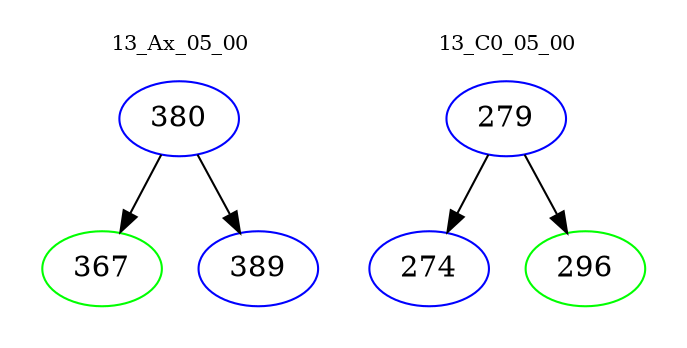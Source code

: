 digraph{
subgraph cluster_0 {
color = white
label = "13_Ax_05_00";
fontsize=10;
T0_380 [label="380", color="blue"]
T0_380 -> T0_367 [color="black"]
T0_367 [label="367", color="green"]
T0_380 -> T0_389 [color="black"]
T0_389 [label="389", color="blue"]
}
subgraph cluster_1 {
color = white
label = "13_C0_05_00";
fontsize=10;
T1_279 [label="279", color="blue"]
T1_279 -> T1_274 [color="black"]
T1_274 [label="274", color="blue"]
T1_279 -> T1_296 [color="black"]
T1_296 [label="296", color="green"]
}
}
